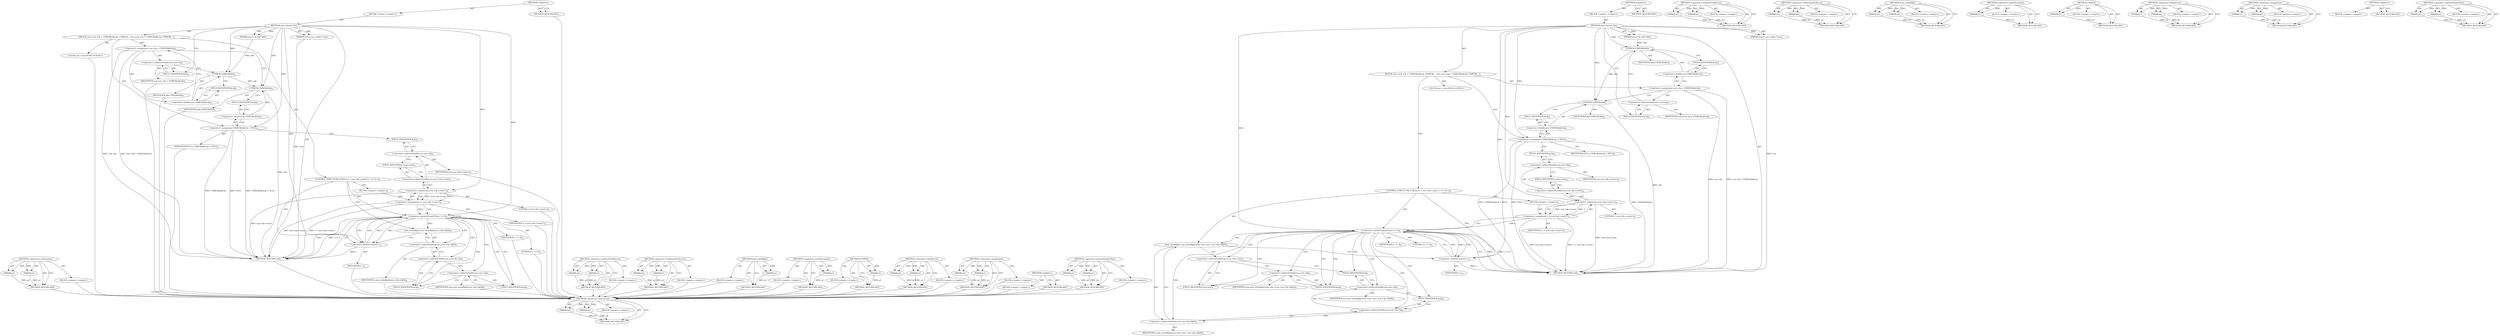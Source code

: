digraph "&lt;operator&gt;.greaterEqualsThan" {
vulnerable_91 [label=<(METHOD,&lt;operator&gt;.subtraction)>];
vulnerable_92 [label=<(PARAM,p1)>];
vulnerable_93 [label=<(PARAM,p2)>];
vulnerable_94 [label=<(BLOCK,&lt;empty&gt;,&lt;empty&gt;)>];
vulnerable_95 [label=<(METHOD_RETURN,ANY)>];
vulnerable_6 [label=<(METHOD,&lt;global&gt;)<SUB>1</SUB>>];
vulnerable_7 [label=<(BLOCK,&lt;empty&gt;,&lt;empty&gt;)<SUB>1</SUB>>];
vulnerable_8 [label=<(METHOD,unix_detach_fds)<SUB>1</SUB>>];
vulnerable_9 [label=<(PARAM,struct scm_cookie *scm)<SUB>1</SUB>>];
vulnerable_10 [label=<(PARAM,struct sk_buff *skb)<SUB>1</SUB>>];
vulnerable_11 [label=<(BLOCK,{
	int i;

	scm-&gt;fp = UNIXCB(skb).fp;
 	UNIXCB(...,{
	int i;

	scm-&gt;fp = UNIXCB(skb).fp;
 	UNIXCB(...)<SUB>2</SUB>>];
vulnerable_12 [label="<(LOCAL,int i: int)<SUB>3</SUB>>"];
vulnerable_13 [label=<(&lt;operator&gt;.assignment,scm-&gt;fp = UNIXCB(skb).fp)<SUB>5</SUB>>];
vulnerable_14 [label=<(&lt;operator&gt;.indirectFieldAccess,scm-&gt;fp)<SUB>5</SUB>>];
vulnerable_15 [label=<(IDENTIFIER,scm,scm-&gt;fp = UNIXCB(skb).fp)<SUB>5</SUB>>];
vulnerable_16 [label=<(FIELD_IDENTIFIER,fp,fp)<SUB>5</SUB>>];
vulnerable_17 [label=<(&lt;operator&gt;.fieldAccess,UNIXCB(skb).fp)<SUB>5</SUB>>];
vulnerable_18 [label=<(UNIXCB,UNIXCB(skb))<SUB>5</SUB>>];
vulnerable_19 [label=<(IDENTIFIER,skb,UNIXCB(skb))<SUB>5</SUB>>];
vulnerable_20 [label=<(FIELD_IDENTIFIER,fp,fp)<SUB>5</SUB>>];
vulnerable_21 [label=<(&lt;operator&gt;.assignment,UNIXCB(skb).fp = NULL)<SUB>6</SUB>>];
vulnerable_22 [label=<(&lt;operator&gt;.fieldAccess,UNIXCB(skb).fp)<SUB>6</SUB>>];
vulnerable_23 [label=<(UNIXCB,UNIXCB(skb))<SUB>6</SUB>>];
vulnerable_24 [label=<(IDENTIFIER,skb,UNIXCB(skb))<SUB>6</SUB>>];
vulnerable_25 [label=<(FIELD_IDENTIFIER,fp,fp)<SUB>6</SUB>>];
vulnerable_26 [label=<(IDENTIFIER,NULL,UNIXCB(skb).fp = NULL)<SUB>6</SUB>>];
vulnerable_27 [label=<(CONTROL_STRUCTURE,FOR,for (i = scm-&gt;fp-&gt;count-1;i &gt;= 0;i--))<SUB>8</SUB>>];
vulnerable_28 [label=<(BLOCK,&lt;empty&gt;,&lt;empty&gt;)<SUB>8</SUB>>];
vulnerable_29 [label=<(&lt;operator&gt;.assignment,i = scm-&gt;fp-&gt;count-1)<SUB>8</SUB>>];
vulnerable_30 [label=<(IDENTIFIER,i,i = scm-&gt;fp-&gt;count-1)<SUB>8</SUB>>];
vulnerable_31 [label=<(&lt;operator&gt;.subtraction,scm-&gt;fp-&gt;count-1)<SUB>8</SUB>>];
vulnerable_32 [label=<(&lt;operator&gt;.indirectFieldAccess,scm-&gt;fp-&gt;count)<SUB>8</SUB>>];
vulnerable_33 [label=<(&lt;operator&gt;.indirectFieldAccess,scm-&gt;fp)<SUB>8</SUB>>];
vulnerable_34 [label=<(IDENTIFIER,scm,scm-&gt;fp-&gt;count-1)<SUB>8</SUB>>];
vulnerable_35 [label=<(FIELD_IDENTIFIER,fp,fp)<SUB>8</SUB>>];
vulnerable_36 [label=<(FIELD_IDENTIFIER,count,count)<SUB>8</SUB>>];
vulnerable_37 [label=<(LITERAL,1,scm-&gt;fp-&gt;count-1)<SUB>8</SUB>>];
vulnerable_38 [label=<(&lt;operator&gt;.greaterEqualsThan,i &gt;= 0)<SUB>8</SUB>>];
vulnerable_39 [label=<(IDENTIFIER,i,i &gt;= 0)<SUB>8</SUB>>];
vulnerable_40 [label=<(LITERAL,0,i &gt;= 0)<SUB>8</SUB>>];
vulnerable_41 [label=<(&lt;operator&gt;.postDecrement,i--)<SUB>8</SUB>>];
vulnerable_42 [label=<(IDENTIFIER,i,i--)<SUB>8</SUB>>];
vulnerable_43 [label=<(unix_notinflight,unix_notinflight(scm-&gt;fp-&gt;fp[i]))<SUB>9</SUB>>];
vulnerable_44 [label=<(&lt;operator&gt;.indirectIndexAccess,scm-&gt;fp-&gt;fp[i])<SUB>9</SUB>>];
vulnerable_45 [label=<(&lt;operator&gt;.indirectFieldAccess,scm-&gt;fp-&gt;fp)<SUB>9</SUB>>];
vulnerable_46 [label=<(&lt;operator&gt;.indirectFieldAccess,scm-&gt;fp)<SUB>9</SUB>>];
vulnerable_47 [label=<(IDENTIFIER,scm,unix_notinflight(scm-&gt;fp-&gt;fp[i]))<SUB>9</SUB>>];
vulnerable_48 [label=<(FIELD_IDENTIFIER,fp,fp)<SUB>9</SUB>>];
vulnerable_49 [label=<(FIELD_IDENTIFIER,fp,fp)<SUB>9</SUB>>];
vulnerable_50 [label=<(IDENTIFIER,i,unix_notinflight(scm-&gt;fp-&gt;fp[i]))<SUB>9</SUB>>];
vulnerable_51 [label=<(METHOD_RETURN,void)<SUB>1</SUB>>];
vulnerable_53 [label=<(METHOD_RETURN,ANY)<SUB>1</SUB>>];
vulnerable_77 [label=<(METHOD,&lt;operator&gt;.indirectFieldAccess)>];
vulnerable_78 [label=<(PARAM,p1)>];
vulnerable_79 [label=<(PARAM,p2)>];
vulnerable_80 [label=<(BLOCK,&lt;empty&gt;,&lt;empty&gt;)>];
vulnerable_81 [label=<(METHOD_RETURN,ANY)>];
vulnerable_109 [label=<(METHOD,&lt;operator&gt;.indirectIndexAccess)>];
vulnerable_110 [label=<(PARAM,p1)>];
vulnerable_111 [label=<(PARAM,p2)>];
vulnerable_112 [label=<(BLOCK,&lt;empty&gt;,&lt;empty&gt;)>];
vulnerable_113 [label=<(METHOD_RETURN,ANY)>];
vulnerable_105 [label=<(METHOD,unix_notinflight)>];
vulnerable_106 [label=<(PARAM,p1)>];
vulnerable_107 [label=<(BLOCK,&lt;empty&gt;,&lt;empty&gt;)>];
vulnerable_108 [label=<(METHOD_RETURN,ANY)>];
vulnerable_101 [label=<(METHOD,&lt;operator&gt;.postDecrement)>];
vulnerable_102 [label=<(PARAM,p1)>];
vulnerable_103 [label=<(BLOCK,&lt;empty&gt;,&lt;empty&gt;)>];
vulnerable_104 [label=<(METHOD_RETURN,ANY)>];
vulnerable_87 [label=<(METHOD,UNIXCB)>];
vulnerable_88 [label=<(PARAM,p1)>];
vulnerable_89 [label=<(BLOCK,&lt;empty&gt;,&lt;empty&gt;)>];
vulnerable_90 [label=<(METHOD_RETURN,ANY)>];
vulnerable_82 [label=<(METHOD,&lt;operator&gt;.fieldAccess)>];
vulnerable_83 [label=<(PARAM,p1)>];
vulnerable_84 [label=<(PARAM,p2)>];
vulnerable_85 [label=<(BLOCK,&lt;empty&gt;,&lt;empty&gt;)>];
vulnerable_86 [label=<(METHOD_RETURN,ANY)>];
vulnerable_72 [label=<(METHOD,&lt;operator&gt;.assignment)>];
vulnerable_73 [label=<(PARAM,p1)>];
vulnerable_74 [label=<(PARAM,p2)>];
vulnerable_75 [label=<(BLOCK,&lt;empty&gt;,&lt;empty&gt;)>];
vulnerable_76 [label=<(METHOD_RETURN,ANY)>];
vulnerable_66 [label=<(METHOD,&lt;global&gt;)<SUB>1</SUB>>];
vulnerable_67 [label=<(BLOCK,&lt;empty&gt;,&lt;empty&gt;)>];
vulnerable_68 [label=<(METHOD_RETURN,ANY)>];
vulnerable_96 [label=<(METHOD,&lt;operator&gt;.greaterEqualsThan)>];
vulnerable_97 [label=<(PARAM,p1)>];
vulnerable_98 [label=<(PARAM,p2)>];
vulnerable_99 [label=<(BLOCK,&lt;empty&gt;,&lt;empty&gt;)>];
vulnerable_100 [label=<(METHOD_RETURN,ANY)>];
fixed_96 [label=<(METHOD,&lt;operator&gt;.subtraction)>];
fixed_97 [label=<(PARAM,p1)>];
fixed_98 [label=<(PARAM,p2)>];
fixed_99 [label=<(BLOCK,&lt;empty&gt;,&lt;empty&gt;)>];
fixed_100 [label=<(METHOD_RETURN,ANY)>];
fixed_6 [label=<(METHOD,&lt;global&gt;)<SUB>1</SUB>>];
fixed_7 [label=<(BLOCK,&lt;empty&gt;,&lt;empty&gt;)<SUB>1</SUB>>];
fixed_8 [label=<(METHOD,unix_detach_fds)<SUB>1</SUB>>];
fixed_9 [label=<(PARAM,struct scm_cookie *scm)<SUB>1</SUB>>];
fixed_10 [label=<(PARAM,struct sk_buff *skb)<SUB>1</SUB>>];
fixed_11 [label=<(BLOCK,{
	int i;

	scm-&gt;fp = UNIXCB(skb).fp;
 	UNIXCB(...,{
	int i;

	scm-&gt;fp = UNIXCB(skb).fp;
 	UNIXCB(...)<SUB>2</SUB>>];
fixed_12 [label="<(LOCAL,int i: int)<SUB>3</SUB>>"];
fixed_13 [label=<(&lt;operator&gt;.assignment,scm-&gt;fp = UNIXCB(skb).fp)<SUB>5</SUB>>];
fixed_14 [label=<(&lt;operator&gt;.indirectFieldAccess,scm-&gt;fp)<SUB>5</SUB>>];
fixed_15 [label=<(IDENTIFIER,scm,scm-&gt;fp = UNIXCB(skb).fp)<SUB>5</SUB>>];
fixed_16 [label=<(FIELD_IDENTIFIER,fp,fp)<SUB>5</SUB>>];
fixed_17 [label=<(&lt;operator&gt;.fieldAccess,UNIXCB(skb).fp)<SUB>5</SUB>>];
fixed_18 [label=<(UNIXCB,UNIXCB(skb))<SUB>5</SUB>>];
fixed_19 [label=<(IDENTIFIER,skb,UNIXCB(skb))<SUB>5</SUB>>];
fixed_20 [label=<(FIELD_IDENTIFIER,fp,fp)<SUB>5</SUB>>];
fixed_21 [label=<(&lt;operator&gt;.assignment,UNIXCB(skb).fp = NULL)<SUB>6</SUB>>];
fixed_22 [label=<(&lt;operator&gt;.fieldAccess,UNIXCB(skb).fp)<SUB>6</SUB>>];
fixed_23 [label=<(UNIXCB,UNIXCB(skb))<SUB>6</SUB>>];
fixed_24 [label=<(IDENTIFIER,skb,UNIXCB(skb))<SUB>6</SUB>>];
fixed_25 [label=<(FIELD_IDENTIFIER,fp,fp)<SUB>6</SUB>>];
fixed_26 [label=<(IDENTIFIER,NULL,UNIXCB(skb).fp = NULL)<SUB>6</SUB>>];
fixed_27 [label=<(CONTROL_STRUCTURE,FOR,for (i = scm-&gt;fp-&gt;count-1;i &gt;= 0;i--))<SUB>8</SUB>>];
fixed_28 [label=<(BLOCK,&lt;empty&gt;,&lt;empty&gt;)<SUB>8</SUB>>];
fixed_29 [label=<(&lt;operator&gt;.assignment,i = scm-&gt;fp-&gt;count-1)<SUB>8</SUB>>];
fixed_30 [label=<(IDENTIFIER,i,i = scm-&gt;fp-&gt;count-1)<SUB>8</SUB>>];
fixed_31 [label=<(&lt;operator&gt;.subtraction,scm-&gt;fp-&gt;count-1)<SUB>8</SUB>>];
fixed_32 [label=<(&lt;operator&gt;.indirectFieldAccess,scm-&gt;fp-&gt;count)<SUB>8</SUB>>];
fixed_33 [label=<(&lt;operator&gt;.indirectFieldAccess,scm-&gt;fp)<SUB>8</SUB>>];
fixed_34 [label=<(IDENTIFIER,scm,scm-&gt;fp-&gt;count-1)<SUB>8</SUB>>];
fixed_35 [label=<(FIELD_IDENTIFIER,fp,fp)<SUB>8</SUB>>];
fixed_36 [label=<(FIELD_IDENTIFIER,count,count)<SUB>8</SUB>>];
fixed_37 [label=<(LITERAL,1,scm-&gt;fp-&gt;count-1)<SUB>8</SUB>>];
fixed_38 [label=<(&lt;operator&gt;.greaterEqualsThan,i &gt;= 0)<SUB>8</SUB>>];
fixed_39 [label=<(IDENTIFIER,i,i &gt;= 0)<SUB>8</SUB>>];
fixed_40 [label=<(LITERAL,0,i &gt;= 0)<SUB>8</SUB>>];
fixed_41 [label=<(&lt;operator&gt;.postDecrement,i--)<SUB>8</SUB>>];
fixed_42 [label=<(IDENTIFIER,i,i--)<SUB>8</SUB>>];
fixed_43 [label=<(unix_notinflight,unix_notinflight(scm-&gt;fp-&gt;user, scm-&gt;fp-&gt;fp[i]))<SUB>9</SUB>>];
fixed_44 [label=<(&lt;operator&gt;.indirectFieldAccess,scm-&gt;fp-&gt;user)<SUB>9</SUB>>];
fixed_45 [label=<(&lt;operator&gt;.indirectFieldAccess,scm-&gt;fp)<SUB>9</SUB>>];
fixed_46 [label=<(IDENTIFIER,scm,unix_notinflight(scm-&gt;fp-&gt;user, scm-&gt;fp-&gt;fp[i]))<SUB>9</SUB>>];
fixed_47 [label=<(FIELD_IDENTIFIER,fp,fp)<SUB>9</SUB>>];
fixed_48 [label=<(FIELD_IDENTIFIER,user,user)<SUB>9</SUB>>];
fixed_49 [label=<(&lt;operator&gt;.indirectIndexAccess,scm-&gt;fp-&gt;fp[i])<SUB>9</SUB>>];
fixed_50 [label=<(&lt;operator&gt;.indirectFieldAccess,scm-&gt;fp-&gt;fp)<SUB>9</SUB>>];
fixed_51 [label=<(&lt;operator&gt;.indirectFieldAccess,scm-&gt;fp)<SUB>9</SUB>>];
fixed_52 [label=<(IDENTIFIER,scm,unix_notinflight(scm-&gt;fp-&gt;user, scm-&gt;fp-&gt;fp[i]))<SUB>9</SUB>>];
fixed_53 [label=<(FIELD_IDENTIFIER,fp,fp)<SUB>9</SUB>>];
fixed_54 [label=<(FIELD_IDENTIFIER,fp,fp)<SUB>9</SUB>>];
fixed_55 [label=<(IDENTIFIER,i,unix_notinflight(scm-&gt;fp-&gt;user, scm-&gt;fp-&gt;fp[i]))<SUB>9</SUB>>];
fixed_56 [label=<(METHOD_RETURN,void)<SUB>1</SUB>>];
fixed_58 [label=<(METHOD_RETURN,ANY)<SUB>1</SUB>>];
fixed_82 [label=<(METHOD,&lt;operator&gt;.indirectFieldAccess)>];
fixed_83 [label=<(PARAM,p1)>];
fixed_84 [label=<(PARAM,p2)>];
fixed_85 [label=<(BLOCK,&lt;empty&gt;,&lt;empty&gt;)>];
fixed_86 [label=<(METHOD_RETURN,ANY)>];
fixed_115 [label=<(METHOD,&lt;operator&gt;.indirectIndexAccess)>];
fixed_116 [label=<(PARAM,p1)>];
fixed_117 [label=<(PARAM,p2)>];
fixed_118 [label=<(BLOCK,&lt;empty&gt;,&lt;empty&gt;)>];
fixed_119 [label=<(METHOD_RETURN,ANY)>];
fixed_110 [label=<(METHOD,unix_notinflight)>];
fixed_111 [label=<(PARAM,p1)>];
fixed_112 [label=<(PARAM,p2)>];
fixed_113 [label=<(BLOCK,&lt;empty&gt;,&lt;empty&gt;)>];
fixed_114 [label=<(METHOD_RETURN,ANY)>];
fixed_106 [label=<(METHOD,&lt;operator&gt;.postDecrement)>];
fixed_107 [label=<(PARAM,p1)>];
fixed_108 [label=<(BLOCK,&lt;empty&gt;,&lt;empty&gt;)>];
fixed_109 [label=<(METHOD_RETURN,ANY)>];
fixed_92 [label=<(METHOD,UNIXCB)>];
fixed_93 [label=<(PARAM,p1)>];
fixed_94 [label=<(BLOCK,&lt;empty&gt;,&lt;empty&gt;)>];
fixed_95 [label=<(METHOD_RETURN,ANY)>];
fixed_87 [label=<(METHOD,&lt;operator&gt;.fieldAccess)>];
fixed_88 [label=<(PARAM,p1)>];
fixed_89 [label=<(PARAM,p2)>];
fixed_90 [label=<(BLOCK,&lt;empty&gt;,&lt;empty&gt;)>];
fixed_91 [label=<(METHOD_RETURN,ANY)>];
fixed_77 [label=<(METHOD,&lt;operator&gt;.assignment)>];
fixed_78 [label=<(PARAM,p1)>];
fixed_79 [label=<(PARAM,p2)>];
fixed_80 [label=<(BLOCK,&lt;empty&gt;,&lt;empty&gt;)>];
fixed_81 [label=<(METHOD_RETURN,ANY)>];
fixed_71 [label=<(METHOD,&lt;global&gt;)<SUB>1</SUB>>];
fixed_72 [label=<(BLOCK,&lt;empty&gt;,&lt;empty&gt;)>];
fixed_73 [label=<(METHOD_RETURN,ANY)>];
fixed_101 [label=<(METHOD,&lt;operator&gt;.greaterEqualsThan)>];
fixed_102 [label=<(PARAM,p1)>];
fixed_103 [label=<(PARAM,p2)>];
fixed_104 [label=<(BLOCK,&lt;empty&gt;,&lt;empty&gt;)>];
fixed_105 [label=<(METHOD_RETURN,ANY)>];
vulnerable_91 -> vulnerable_92  [key=0, label="AST: "];
vulnerable_91 -> vulnerable_92  [key=1, label="DDG: "];
vulnerable_91 -> vulnerable_94  [key=0, label="AST: "];
vulnerable_91 -> vulnerable_93  [key=0, label="AST: "];
vulnerable_91 -> vulnerable_93  [key=1, label="DDG: "];
vulnerable_91 -> vulnerable_95  [key=0, label="AST: "];
vulnerable_91 -> vulnerable_95  [key=1, label="CFG: "];
vulnerable_92 -> vulnerable_95  [key=0, label="DDG: p1"];
vulnerable_93 -> vulnerable_95  [key=0, label="DDG: p2"];
vulnerable_94 -> fixed_96  [key=0];
vulnerable_95 -> fixed_96  [key=0];
vulnerable_6 -> vulnerable_7  [key=0, label="AST: "];
vulnerable_6 -> vulnerable_53  [key=0, label="AST: "];
vulnerable_6 -> vulnerable_53  [key=1, label="CFG: "];
vulnerable_7 -> vulnerable_8  [key=0, label="AST: "];
vulnerable_8 -> vulnerable_9  [key=0, label="AST: "];
vulnerable_8 -> vulnerable_9  [key=1, label="DDG: "];
vulnerable_8 -> vulnerable_10  [key=0, label="AST: "];
vulnerable_8 -> vulnerable_10  [key=1, label="DDG: "];
vulnerable_8 -> vulnerable_11  [key=0, label="AST: "];
vulnerable_8 -> vulnerable_51  [key=0, label="AST: "];
vulnerable_8 -> vulnerable_16  [key=0, label="CFG: "];
vulnerable_8 -> vulnerable_21  [key=0, label="DDG: "];
vulnerable_8 -> vulnerable_38  [key=0, label="DDG: "];
vulnerable_8 -> vulnerable_41  [key=0, label="DDG: "];
vulnerable_8 -> vulnerable_18  [key=0, label="DDG: "];
vulnerable_8 -> vulnerable_23  [key=0, label="DDG: "];
vulnerable_8 -> vulnerable_31  [key=0, label="DDG: "];
vulnerable_9 -> vulnerable_51  [key=0, label="DDG: scm"];
vulnerable_10 -> vulnerable_18  [key=0, label="DDG: skb"];
vulnerable_11 -> vulnerable_12  [key=0, label="AST: "];
vulnerable_11 -> vulnerable_13  [key=0, label="AST: "];
vulnerable_11 -> vulnerable_21  [key=0, label="AST: "];
vulnerable_11 -> vulnerable_27  [key=0, label="AST: "];
vulnerable_12 -> fixed_96  [key=0];
vulnerable_13 -> vulnerable_14  [key=0, label="AST: "];
vulnerable_13 -> vulnerable_17  [key=0, label="AST: "];
vulnerable_13 -> vulnerable_23  [key=0, label="CFG: "];
vulnerable_13 -> vulnerable_51  [key=0, label="DDG: scm-&gt;fp"];
vulnerable_13 -> vulnerable_51  [key=1, label="DDG: scm-&gt;fp = UNIXCB(skb).fp"];
vulnerable_14 -> vulnerable_15  [key=0, label="AST: "];
vulnerable_14 -> vulnerable_16  [key=0, label="AST: "];
vulnerable_14 -> vulnerable_18  [key=0, label="CFG: "];
vulnerable_15 -> fixed_96  [key=0];
vulnerable_16 -> vulnerable_14  [key=0, label="CFG: "];
vulnerable_17 -> vulnerable_18  [key=0, label="AST: "];
vulnerable_17 -> vulnerable_20  [key=0, label="AST: "];
vulnerable_17 -> vulnerable_13  [key=0, label="CFG: "];
vulnerable_18 -> vulnerable_19  [key=0, label="AST: "];
vulnerable_18 -> vulnerable_20  [key=0, label="CFG: "];
vulnerable_18 -> vulnerable_23  [key=0, label="DDG: skb"];
vulnerable_19 -> fixed_96  [key=0];
vulnerable_20 -> vulnerable_17  [key=0, label="CFG: "];
vulnerable_21 -> vulnerable_22  [key=0, label="AST: "];
vulnerable_21 -> vulnerable_26  [key=0, label="AST: "];
vulnerable_21 -> vulnerable_35  [key=0, label="CFG: "];
vulnerable_21 -> vulnerable_51  [key=0, label="DDG: UNIXCB(skb).fp"];
vulnerable_21 -> vulnerable_51  [key=1, label="DDG: UNIXCB(skb).fp = NULL"];
vulnerable_21 -> vulnerable_51  [key=2, label="DDG: NULL"];
vulnerable_22 -> vulnerable_23  [key=0, label="AST: "];
vulnerable_22 -> vulnerable_25  [key=0, label="AST: "];
vulnerable_22 -> vulnerable_21  [key=0, label="CFG: "];
vulnerable_23 -> vulnerable_24  [key=0, label="AST: "];
vulnerable_23 -> vulnerable_25  [key=0, label="CFG: "];
vulnerable_23 -> vulnerable_51  [key=0, label="DDG: skb"];
vulnerable_24 -> fixed_96  [key=0];
vulnerable_25 -> vulnerable_22  [key=0, label="CFG: "];
vulnerable_26 -> fixed_96  [key=0];
vulnerable_27 -> vulnerable_28  [key=0, label="AST: "];
vulnerable_27 -> vulnerable_38  [key=0, label="AST: "];
vulnerable_27 -> vulnerable_41  [key=0, label="AST: "];
vulnerable_27 -> vulnerable_43  [key=0, label="AST: "];
vulnerable_28 -> vulnerable_29  [key=0, label="AST: "];
vulnerable_29 -> vulnerable_30  [key=0, label="AST: "];
vulnerable_29 -> vulnerable_31  [key=0, label="AST: "];
vulnerable_29 -> vulnerable_38  [key=0, label="CFG: "];
vulnerable_29 -> vulnerable_38  [key=1, label="DDG: i"];
vulnerable_29 -> vulnerable_51  [key=0, label="DDG: scm-&gt;fp-&gt;count-1"];
vulnerable_29 -> vulnerable_51  [key=1, label="DDG: i = scm-&gt;fp-&gt;count-1"];
vulnerable_30 -> fixed_96  [key=0];
vulnerable_31 -> vulnerable_32  [key=0, label="AST: "];
vulnerable_31 -> vulnerable_37  [key=0, label="AST: "];
vulnerable_31 -> vulnerable_29  [key=0, label="CFG: "];
vulnerable_31 -> vulnerable_29  [key=1, label="DDG: scm-&gt;fp-&gt;count"];
vulnerable_31 -> vulnerable_29  [key=2, label="DDG: 1"];
vulnerable_31 -> vulnerable_51  [key=0, label="DDG: scm-&gt;fp-&gt;count"];
vulnerable_32 -> vulnerable_33  [key=0, label="AST: "];
vulnerable_32 -> vulnerable_36  [key=0, label="AST: "];
vulnerable_32 -> vulnerable_31  [key=0, label="CFG: "];
vulnerable_33 -> vulnerable_34  [key=0, label="AST: "];
vulnerable_33 -> vulnerable_35  [key=0, label="AST: "];
vulnerable_33 -> vulnerable_36  [key=0, label="CFG: "];
vulnerable_34 -> fixed_96  [key=0];
vulnerable_35 -> vulnerable_33  [key=0, label="CFG: "];
vulnerable_36 -> vulnerable_32  [key=0, label="CFG: "];
vulnerable_37 -> fixed_96  [key=0];
vulnerable_38 -> vulnerable_39  [key=0, label="AST: "];
vulnerable_38 -> vulnerable_40  [key=0, label="AST: "];
vulnerable_38 -> vulnerable_51  [key=0, label="CFG: "];
vulnerable_38 -> vulnerable_51  [key=1, label="DDG: i"];
vulnerable_38 -> vulnerable_51  [key=2, label="DDG: i &gt;= 0"];
vulnerable_38 -> vulnerable_48  [key=0, label="CFG: "];
vulnerable_38 -> vulnerable_48  [key=1, label="CDG: "];
vulnerable_38 -> vulnerable_41  [key=0, label="DDG: i"];
vulnerable_38 -> vulnerable_41  [key=1, label="CDG: "];
vulnerable_38 -> vulnerable_49  [key=0, label="CDG: "];
vulnerable_38 -> vulnerable_44  [key=0, label="CDG: "];
vulnerable_38 -> vulnerable_46  [key=0, label="CDG: "];
vulnerable_38 -> vulnerable_38  [key=0, label="CDG: "];
vulnerable_38 -> vulnerable_45  [key=0, label="CDG: "];
vulnerable_38 -> vulnerable_43  [key=0, label="CDG: "];
vulnerable_39 -> fixed_96  [key=0];
vulnerable_40 -> fixed_96  [key=0];
vulnerable_41 -> vulnerable_42  [key=0, label="AST: "];
vulnerable_41 -> vulnerable_38  [key=0, label="CFG: "];
vulnerable_41 -> vulnerable_38  [key=1, label="DDG: i"];
vulnerable_41 -> vulnerable_51  [key=0, label="DDG: i--"];
vulnerable_42 -> fixed_96  [key=0];
vulnerable_43 -> vulnerable_44  [key=0, label="AST: "];
vulnerable_43 -> vulnerable_41  [key=0, label="CFG: "];
vulnerable_44 -> vulnerable_45  [key=0, label="AST: "];
vulnerable_44 -> vulnerable_50  [key=0, label="AST: "];
vulnerable_44 -> vulnerable_43  [key=0, label="CFG: "];
vulnerable_45 -> vulnerable_46  [key=0, label="AST: "];
vulnerable_45 -> vulnerable_49  [key=0, label="AST: "];
vulnerable_45 -> vulnerable_44  [key=0, label="CFG: "];
vulnerable_46 -> vulnerable_47  [key=0, label="AST: "];
vulnerable_46 -> vulnerable_48  [key=0, label="AST: "];
vulnerable_46 -> vulnerable_49  [key=0, label="CFG: "];
vulnerable_47 -> fixed_96  [key=0];
vulnerable_48 -> vulnerable_46  [key=0, label="CFG: "];
vulnerable_49 -> vulnerable_45  [key=0, label="CFG: "];
vulnerable_50 -> fixed_96  [key=0];
vulnerable_51 -> fixed_96  [key=0];
vulnerable_53 -> fixed_96  [key=0];
vulnerable_77 -> vulnerable_78  [key=0, label="AST: "];
vulnerable_77 -> vulnerable_78  [key=1, label="DDG: "];
vulnerable_77 -> vulnerable_80  [key=0, label="AST: "];
vulnerable_77 -> vulnerable_79  [key=0, label="AST: "];
vulnerable_77 -> vulnerable_79  [key=1, label="DDG: "];
vulnerable_77 -> vulnerable_81  [key=0, label="AST: "];
vulnerable_77 -> vulnerable_81  [key=1, label="CFG: "];
vulnerable_78 -> vulnerable_81  [key=0, label="DDG: p1"];
vulnerable_79 -> vulnerable_81  [key=0, label="DDG: p2"];
vulnerable_80 -> fixed_96  [key=0];
vulnerable_81 -> fixed_96  [key=0];
vulnerable_109 -> vulnerable_110  [key=0, label="AST: "];
vulnerable_109 -> vulnerable_110  [key=1, label="DDG: "];
vulnerable_109 -> vulnerable_112  [key=0, label="AST: "];
vulnerable_109 -> vulnerable_111  [key=0, label="AST: "];
vulnerable_109 -> vulnerable_111  [key=1, label="DDG: "];
vulnerable_109 -> vulnerable_113  [key=0, label="AST: "];
vulnerable_109 -> vulnerable_113  [key=1, label="CFG: "];
vulnerable_110 -> vulnerable_113  [key=0, label="DDG: p1"];
vulnerable_111 -> vulnerable_113  [key=0, label="DDG: p2"];
vulnerable_112 -> fixed_96  [key=0];
vulnerable_113 -> fixed_96  [key=0];
vulnerable_105 -> vulnerable_106  [key=0, label="AST: "];
vulnerable_105 -> vulnerable_106  [key=1, label="DDG: "];
vulnerable_105 -> vulnerable_107  [key=0, label="AST: "];
vulnerable_105 -> vulnerable_108  [key=0, label="AST: "];
vulnerable_105 -> vulnerable_108  [key=1, label="CFG: "];
vulnerable_106 -> vulnerable_108  [key=0, label="DDG: p1"];
vulnerable_107 -> fixed_96  [key=0];
vulnerable_108 -> fixed_96  [key=0];
vulnerable_101 -> vulnerable_102  [key=0, label="AST: "];
vulnerable_101 -> vulnerable_102  [key=1, label="DDG: "];
vulnerable_101 -> vulnerable_103  [key=0, label="AST: "];
vulnerable_101 -> vulnerable_104  [key=0, label="AST: "];
vulnerable_101 -> vulnerable_104  [key=1, label="CFG: "];
vulnerable_102 -> vulnerable_104  [key=0, label="DDG: p1"];
vulnerable_103 -> fixed_96  [key=0];
vulnerable_104 -> fixed_96  [key=0];
vulnerable_87 -> vulnerable_88  [key=0, label="AST: "];
vulnerable_87 -> vulnerable_88  [key=1, label="DDG: "];
vulnerable_87 -> vulnerable_89  [key=0, label="AST: "];
vulnerable_87 -> vulnerable_90  [key=0, label="AST: "];
vulnerable_87 -> vulnerable_90  [key=1, label="CFG: "];
vulnerable_88 -> vulnerable_90  [key=0, label="DDG: p1"];
vulnerable_89 -> fixed_96  [key=0];
vulnerable_90 -> fixed_96  [key=0];
vulnerable_82 -> vulnerable_83  [key=0, label="AST: "];
vulnerable_82 -> vulnerable_83  [key=1, label="DDG: "];
vulnerable_82 -> vulnerable_85  [key=0, label="AST: "];
vulnerable_82 -> vulnerable_84  [key=0, label="AST: "];
vulnerable_82 -> vulnerable_84  [key=1, label="DDG: "];
vulnerable_82 -> vulnerable_86  [key=0, label="AST: "];
vulnerable_82 -> vulnerable_86  [key=1, label="CFG: "];
vulnerable_83 -> vulnerable_86  [key=0, label="DDG: p1"];
vulnerable_84 -> vulnerable_86  [key=0, label="DDG: p2"];
vulnerable_85 -> fixed_96  [key=0];
vulnerable_86 -> fixed_96  [key=0];
vulnerable_72 -> vulnerable_73  [key=0, label="AST: "];
vulnerable_72 -> vulnerable_73  [key=1, label="DDG: "];
vulnerable_72 -> vulnerable_75  [key=0, label="AST: "];
vulnerable_72 -> vulnerable_74  [key=0, label="AST: "];
vulnerable_72 -> vulnerable_74  [key=1, label="DDG: "];
vulnerable_72 -> vulnerable_76  [key=0, label="AST: "];
vulnerable_72 -> vulnerable_76  [key=1, label="CFG: "];
vulnerable_73 -> vulnerable_76  [key=0, label="DDG: p1"];
vulnerable_74 -> vulnerable_76  [key=0, label="DDG: p2"];
vulnerable_75 -> fixed_96  [key=0];
vulnerable_76 -> fixed_96  [key=0];
vulnerable_66 -> vulnerable_67  [key=0, label="AST: "];
vulnerable_66 -> vulnerable_68  [key=0, label="AST: "];
vulnerable_66 -> vulnerable_68  [key=1, label="CFG: "];
vulnerable_67 -> fixed_96  [key=0];
vulnerable_68 -> fixed_96  [key=0];
vulnerable_96 -> vulnerable_97  [key=0, label="AST: "];
vulnerable_96 -> vulnerable_97  [key=1, label="DDG: "];
vulnerable_96 -> vulnerable_99  [key=0, label="AST: "];
vulnerable_96 -> vulnerable_98  [key=0, label="AST: "];
vulnerable_96 -> vulnerable_98  [key=1, label="DDG: "];
vulnerable_96 -> vulnerable_100  [key=0, label="AST: "];
vulnerable_96 -> vulnerable_100  [key=1, label="CFG: "];
vulnerable_97 -> vulnerable_100  [key=0, label="DDG: p1"];
vulnerable_98 -> vulnerable_100  [key=0, label="DDG: p2"];
vulnerable_99 -> fixed_96  [key=0];
vulnerable_100 -> fixed_96  [key=0];
fixed_96 -> fixed_97  [key=0, label="AST: "];
fixed_96 -> fixed_97  [key=1, label="DDG: "];
fixed_96 -> fixed_99  [key=0, label="AST: "];
fixed_96 -> fixed_98  [key=0, label="AST: "];
fixed_96 -> fixed_98  [key=1, label="DDG: "];
fixed_96 -> fixed_100  [key=0, label="AST: "];
fixed_96 -> fixed_100  [key=1, label="CFG: "];
fixed_97 -> fixed_100  [key=0, label="DDG: p1"];
fixed_98 -> fixed_100  [key=0, label="DDG: p2"];
fixed_6 -> fixed_7  [key=0, label="AST: "];
fixed_6 -> fixed_58  [key=0, label="AST: "];
fixed_6 -> fixed_58  [key=1, label="CFG: "];
fixed_7 -> fixed_8  [key=0, label="AST: "];
fixed_8 -> fixed_9  [key=0, label="AST: "];
fixed_8 -> fixed_9  [key=1, label="DDG: "];
fixed_8 -> fixed_10  [key=0, label="AST: "];
fixed_8 -> fixed_10  [key=1, label="DDG: "];
fixed_8 -> fixed_11  [key=0, label="AST: "];
fixed_8 -> fixed_56  [key=0, label="AST: "];
fixed_8 -> fixed_16  [key=0, label="CFG: "];
fixed_8 -> fixed_21  [key=0, label="DDG: "];
fixed_8 -> fixed_38  [key=0, label="DDG: "];
fixed_8 -> fixed_41  [key=0, label="DDG: "];
fixed_8 -> fixed_18  [key=0, label="DDG: "];
fixed_8 -> fixed_23  [key=0, label="DDG: "];
fixed_8 -> fixed_31  [key=0, label="DDG: "];
fixed_9 -> fixed_56  [key=0, label="DDG: scm"];
fixed_10 -> fixed_18  [key=0, label="DDG: skb"];
fixed_11 -> fixed_12  [key=0, label="AST: "];
fixed_11 -> fixed_13  [key=0, label="AST: "];
fixed_11 -> fixed_21  [key=0, label="AST: "];
fixed_11 -> fixed_27  [key=0, label="AST: "];
fixed_13 -> fixed_14  [key=0, label="AST: "];
fixed_13 -> fixed_17  [key=0, label="AST: "];
fixed_13 -> fixed_23  [key=0, label="CFG: "];
fixed_13 -> fixed_56  [key=0, label="DDG: scm-&gt;fp"];
fixed_13 -> fixed_56  [key=1, label="DDG: scm-&gt;fp = UNIXCB(skb).fp"];
fixed_14 -> fixed_15  [key=0, label="AST: "];
fixed_14 -> fixed_16  [key=0, label="AST: "];
fixed_14 -> fixed_18  [key=0, label="CFG: "];
fixed_16 -> fixed_14  [key=0, label="CFG: "];
fixed_17 -> fixed_18  [key=0, label="AST: "];
fixed_17 -> fixed_20  [key=0, label="AST: "];
fixed_17 -> fixed_13  [key=0, label="CFG: "];
fixed_18 -> fixed_19  [key=0, label="AST: "];
fixed_18 -> fixed_20  [key=0, label="CFG: "];
fixed_18 -> fixed_23  [key=0, label="DDG: skb"];
fixed_20 -> fixed_17  [key=0, label="CFG: "];
fixed_21 -> fixed_22  [key=0, label="AST: "];
fixed_21 -> fixed_26  [key=0, label="AST: "];
fixed_21 -> fixed_35  [key=0, label="CFG: "];
fixed_21 -> fixed_56  [key=0, label="DDG: UNIXCB(skb).fp"];
fixed_21 -> fixed_56  [key=1, label="DDG: UNIXCB(skb).fp = NULL"];
fixed_21 -> fixed_56  [key=2, label="DDG: NULL"];
fixed_22 -> fixed_23  [key=0, label="AST: "];
fixed_22 -> fixed_25  [key=0, label="AST: "];
fixed_22 -> fixed_21  [key=0, label="CFG: "];
fixed_23 -> fixed_24  [key=0, label="AST: "];
fixed_23 -> fixed_25  [key=0, label="CFG: "];
fixed_23 -> fixed_56  [key=0, label="DDG: skb"];
fixed_25 -> fixed_22  [key=0, label="CFG: "];
fixed_27 -> fixed_28  [key=0, label="AST: "];
fixed_27 -> fixed_38  [key=0, label="AST: "];
fixed_27 -> fixed_41  [key=0, label="AST: "];
fixed_27 -> fixed_43  [key=0, label="AST: "];
fixed_28 -> fixed_29  [key=0, label="AST: "];
fixed_29 -> fixed_30  [key=0, label="AST: "];
fixed_29 -> fixed_31  [key=0, label="AST: "];
fixed_29 -> fixed_38  [key=0, label="CFG: "];
fixed_29 -> fixed_38  [key=1, label="DDG: i"];
fixed_29 -> fixed_56  [key=0, label="DDG: scm-&gt;fp-&gt;count-1"];
fixed_29 -> fixed_56  [key=1, label="DDG: i = scm-&gt;fp-&gt;count-1"];
fixed_31 -> fixed_32  [key=0, label="AST: "];
fixed_31 -> fixed_37  [key=0, label="AST: "];
fixed_31 -> fixed_29  [key=0, label="CFG: "];
fixed_31 -> fixed_29  [key=1, label="DDG: scm-&gt;fp-&gt;count"];
fixed_31 -> fixed_29  [key=2, label="DDG: 1"];
fixed_31 -> fixed_56  [key=0, label="DDG: scm-&gt;fp-&gt;count"];
fixed_32 -> fixed_33  [key=0, label="AST: "];
fixed_32 -> fixed_36  [key=0, label="AST: "];
fixed_32 -> fixed_31  [key=0, label="CFG: "];
fixed_33 -> fixed_34  [key=0, label="AST: "];
fixed_33 -> fixed_35  [key=0, label="AST: "];
fixed_33 -> fixed_36  [key=0, label="CFG: "];
fixed_35 -> fixed_33  [key=0, label="CFG: "];
fixed_36 -> fixed_32  [key=0, label="CFG: "];
fixed_38 -> fixed_39  [key=0, label="AST: "];
fixed_38 -> fixed_40  [key=0, label="AST: "];
fixed_38 -> fixed_56  [key=0, label="CFG: "];
fixed_38 -> fixed_56  [key=1, label="DDG: i"];
fixed_38 -> fixed_56  [key=2, label="DDG: i &gt;= 0"];
fixed_38 -> fixed_47  [key=0, label="CFG: "];
fixed_38 -> fixed_47  [key=1, label="CDG: "];
fixed_38 -> fixed_41  [key=0, label="DDG: i"];
fixed_38 -> fixed_41  [key=1, label="CDG: "];
fixed_38 -> fixed_48  [key=0, label="CDG: "];
fixed_38 -> fixed_49  [key=0, label="CDG: "];
fixed_38 -> fixed_50  [key=0, label="CDG: "];
fixed_38 -> fixed_51  [key=0, label="CDG: "];
fixed_38 -> fixed_44  [key=0, label="CDG: "];
fixed_38 -> fixed_53  [key=0, label="CDG: "];
fixed_38 -> fixed_38  [key=0, label="CDG: "];
fixed_38 -> fixed_54  [key=0, label="CDG: "];
fixed_38 -> fixed_45  [key=0, label="CDG: "];
fixed_38 -> fixed_43  [key=0, label="CDG: "];
fixed_41 -> fixed_42  [key=0, label="AST: "];
fixed_41 -> fixed_38  [key=0, label="CFG: "];
fixed_41 -> fixed_38  [key=1, label="DDG: i"];
fixed_41 -> fixed_56  [key=0, label="DDG: i--"];
fixed_43 -> fixed_44  [key=0, label="AST: "];
fixed_43 -> fixed_49  [key=0, label="AST: "];
fixed_43 -> fixed_41  [key=0, label="CFG: "];
fixed_44 -> fixed_45  [key=0, label="AST: "];
fixed_44 -> fixed_48  [key=0, label="AST: "];
fixed_44 -> fixed_53  [key=0, label="CFG: "];
fixed_45 -> fixed_46  [key=0, label="AST: "];
fixed_45 -> fixed_47  [key=0, label="AST: "];
fixed_45 -> fixed_48  [key=0, label="CFG: "];
fixed_47 -> fixed_45  [key=0, label="CFG: "];
fixed_48 -> fixed_44  [key=0, label="CFG: "];
fixed_49 -> fixed_50  [key=0, label="AST: "];
fixed_49 -> fixed_55  [key=0, label="AST: "];
fixed_49 -> fixed_43  [key=0, label="CFG: "];
fixed_50 -> fixed_51  [key=0, label="AST: "];
fixed_50 -> fixed_54  [key=0, label="AST: "];
fixed_50 -> fixed_49  [key=0, label="CFG: "];
fixed_51 -> fixed_52  [key=0, label="AST: "];
fixed_51 -> fixed_53  [key=0, label="AST: "];
fixed_51 -> fixed_54  [key=0, label="CFG: "];
fixed_53 -> fixed_51  [key=0, label="CFG: "];
fixed_54 -> fixed_50  [key=0, label="CFG: "];
fixed_82 -> fixed_83  [key=0, label="AST: "];
fixed_82 -> fixed_83  [key=1, label="DDG: "];
fixed_82 -> fixed_85  [key=0, label="AST: "];
fixed_82 -> fixed_84  [key=0, label="AST: "];
fixed_82 -> fixed_84  [key=1, label="DDG: "];
fixed_82 -> fixed_86  [key=0, label="AST: "];
fixed_82 -> fixed_86  [key=1, label="CFG: "];
fixed_83 -> fixed_86  [key=0, label="DDG: p1"];
fixed_84 -> fixed_86  [key=0, label="DDG: p2"];
fixed_115 -> fixed_116  [key=0, label="AST: "];
fixed_115 -> fixed_116  [key=1, label="DDG: "];
fixed_115 -> fixed_118  [key=0, label="AST: "];
fixed_115 -> fixed_117  [key=0, label="AST: "];
fixed_115 -> fixed_117  [key=1, label="DDG: "];
fixed_115 -> fixed_119  [key=0, label="AST: "];
fixed_115 -> fixed_119  [key=1, label="CFG: "];
fixed_116 -> fixed_119  [key=0, label="DDG: p1"];
fixed_117 -> fixed_119  [key=0, label="DDG: p2"];
fixed_110 -> fixed_111  [key=0, label="AST: "];
fixed_110 -> fixed_111  [key=1, label="DDG: "];
fixed_110 -> fixed_113  [key=0, label="AST: "];
fixed_110 -> fixed_112  [key=0, label="AST: "];
fixed_110 -> fixed_112  [key=1, label="DDG: "];
fixed_110 -> fixed_114  [key=0, label="AST: "];
fixed_110 -> fixed_114  [key=1, label="CFG: "];
fixed_111 -> fixed_114  [key=0, label="DDG: p1"];
fixed_112 -> fixed_114  [key=0, label="DDG: p2"];
fixed_106 -> fixed_107  [key=0, label="AST: "];
fixed_106 -> fixed_107  [key=1, label="DDG: "];
fixed_106 -> fixed_108  [key=0, label="AST: "];
fixed_106 -> fixed_109  [key=0, label="AST: "];
fixed_106 -> fixed_109  [key=1, label="CFG: "];
fixed_107 -> fixed_109  [key=0, label="DDG: p1"];
fixed_92 -> fixed_93  [key=0, label="AST: "];
fixed_92 -> fixed_93  [key=1, label="DDG: "];
fixed_92 -> fixed_94  [key=0, label="AST: "];
fixed_92 -> fixed_95  [key=0, label="AST: "];
fixed_92 -> fixed_95  [key=1, label="CFG: "];
fixed_93 -> fixed_95  [key=0, label="DDG: p1"];
fixed_87 -> fixed_88  [key=0, label="AST: "];
fixed_87 -> fixed_88  [key=1, label="DDG: "];
fixed_87 -> fixed_90  [key=0, label="AST: "];
fixed_87 -> fixed_89  [key=0, label="AST: "];
fixed_87 -> fixed_89  [key=1, label="DDG: "];
fixed_87 -> fixed_91  [key=0, label="AST: "];
fixed_87 -> fixed_91  [key=1, label="CFG: "];
fixed_88 -> fixed_91  [key=0, label="DDG: p1"];
fixed_89 -> fixed_91  [key=0, label="DDG: p2"];
fixed_77 -> fixed_78  [key=0, label="AST: "];
fixed_77 -> fixed_78  [key=1, label="DDG: "];
fixed_77 -> fixed_80  [key=0, label="AST: "];
fixed_77 -> fixed_79  [key=0, label="AST: "];
fixed_77 -> fixed_79  [key=1, label="DDG: "];
fixed_77 -> fixed_81  [key=0, label="AST: "];
fixed_77 -> fixed_81  [key=1, label="CFG: "];
fixed_78 -> fixed_81  [key=0, label="DDG: p1"];
fixed_79 -> fixed_81  [key=0, label="DDG: p2"];
fixed_71 -> fixed_72  [key=0, label="AST: "];
fixed_71 -> fixed_73  [key=0, label="AST: "];
fixed_71 -> fixed_73  [key=1, label="CFG: "];
fixed_101 -> fixed_102  [key=0, label="AST: "];
fixed_101 -> fixed_102  [key=1, label="DDG: "];
fixed_101 -> fixed_104  [key=0, label="AST: "];
fixed_101 -> fixed_103  [key=0, label="AST: "];
fixed_101 -> fixed_103  [key=1, label="DDG: "];
fixed_101 -> fixed_105  [key=0, label="AST: "];
fixed_101 -> fixed_105  [key=1, label="CFG: "];
fixed_102 -> fixed_105  [key=0, label="DDG: p1"];
fixed_103 -> fixed_105  [key=0, label="DDG: p2"];
}
